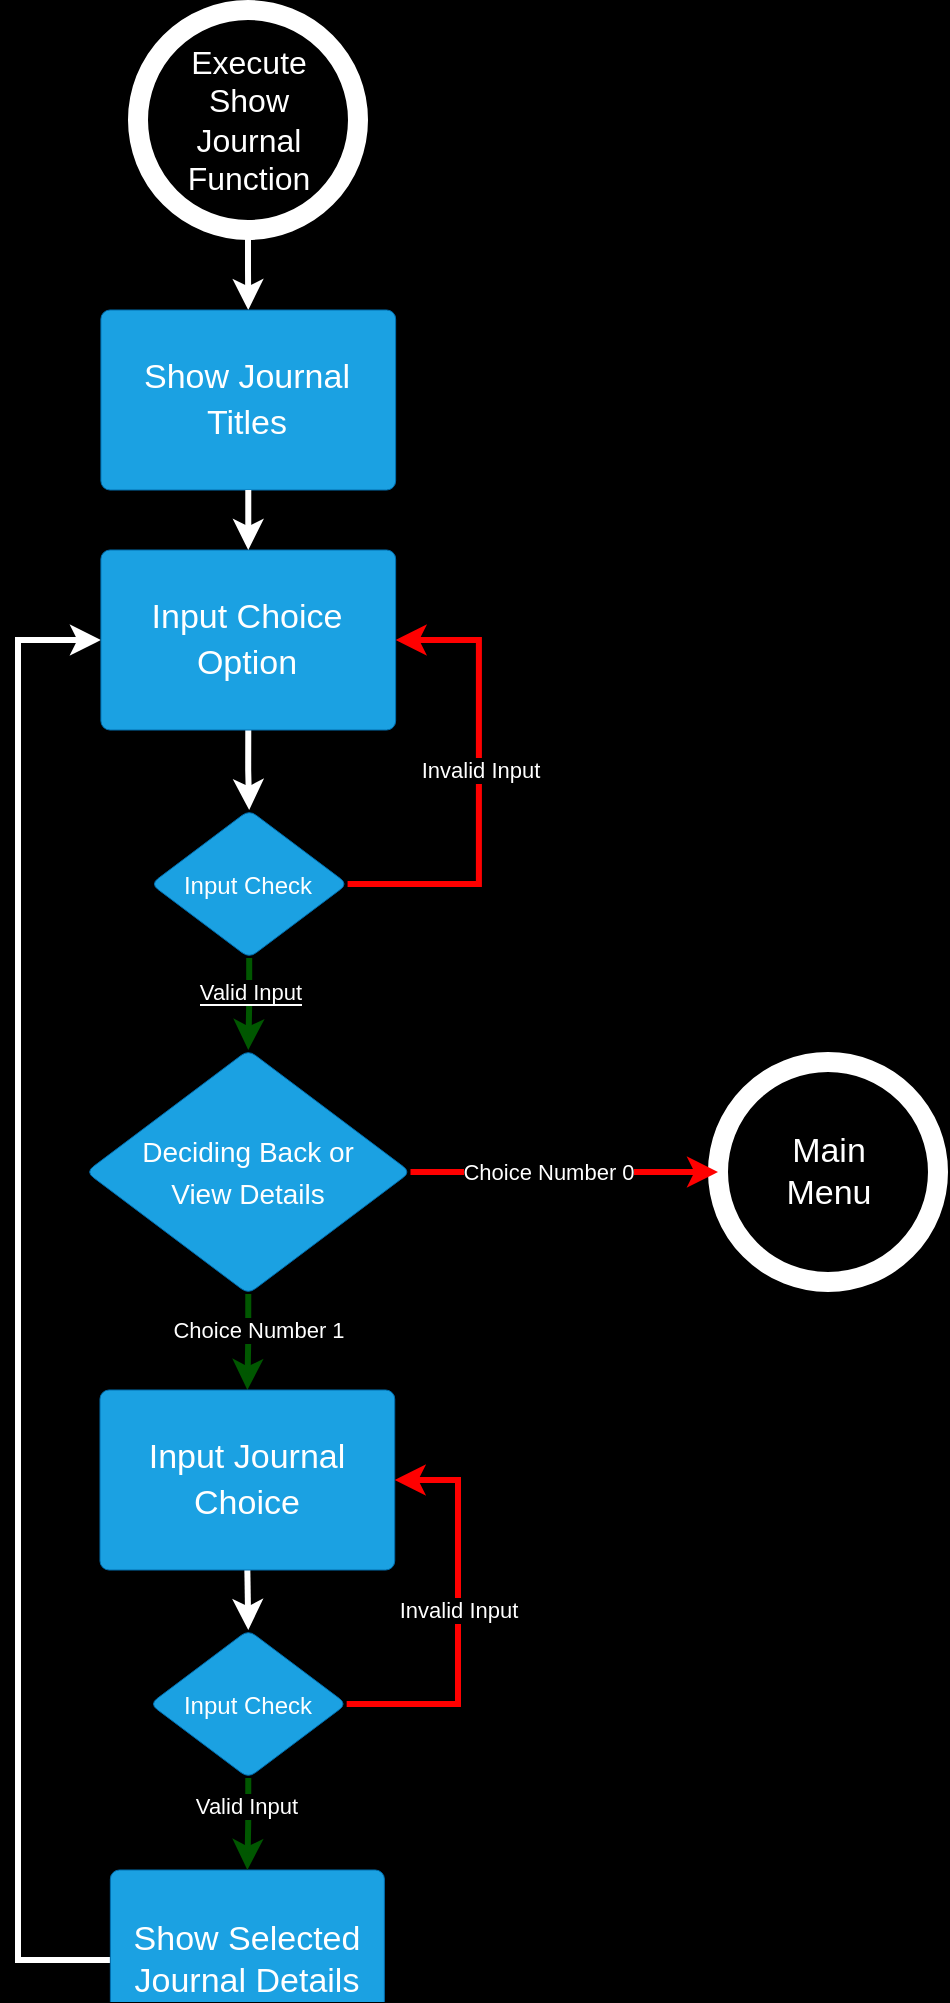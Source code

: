 <mxfile version="24.2.8" type="device">
  <diagram name="Page-1" id="WCAnSGV_UoAGxaOJ7xLK">
    <mxGraphModel dx="1050" dy="609" grid="1" gridSize="10" guides="1" tooltips="1" connect="1" arrows="1" fold="1" page="1" pageScale="1" pageWidth="850" pageHeight="1100" background="#000000" math="0" shadow="0">
      <root>
        <mxCell id="0" />
        <mxCell id="1" parent="0" />
        <mxCell id="1wmA76lb959CnuCcKSCz-21" style="edgeStyle=orthogonalEdgeStyle;rounded=0;orthogonalLoop=1;jettySize=auto;html=1;exitX=0.5;exitY=1;exitDx=0;exitDy=0;exitPerimeter=0;entryX=0.5;entryY=0;entryDx=0;entryDy=0;strokeColor=#FFFFFF;strokeWidth=3;" parent="1" source="1wmA76lb959CnuCcKSCz-1" target="1wmA76lb959CnuCcKSCz-4" edge="1">
          <mxGeometry relative="1" as="geometry" />
        </mxCell>
        <mxCell id="1wmA76lb959CnuCcKSCz-1" value="&lt;span style=&quot;color: rgb(255, 255, 255); font-size: 16px; text-wrap: wrap;&quot;&gt;Execute Show Journal Function&lt;/span&gt;" style="verticalLabelPosition=middle;verticalAlign=middle;html=1;shape=mxgraph.flowchart.on-page_reference;fillColor=none;strokeColor=#FFFFFF;strokeWidth=10;labelPosition=center;align=center;fontSize=16;" parent="1" vertex="1">
          <mxGeometry x="370" y="10" width="110" height="110" as="geometry" />
        </mxCell>
        <mxCell id="1wmA76lb959CnuCcKSCz-4" value="&lt;div style=&quot;display: flex; justify-content: center; text-align: center; align-items: baseline; line-height: 1.25; margin-top: -2px;&quot;&gt;&lt;font style=&quot;font-size: 18px;&quot;&gt;&lt;span style=&quot;font-size: 17px;&quot;&gt;Show Journal Titles&lt;/span&gt;&lt;br&gt;&lt;/font&gt;&lt;/div&gt;" style="html=1;overflow=block;blockSpacing=1;whiteSpace=wrap;fontSize=13;spacing=3.8;strokeColor=#006EAF;rounded=1;absoluteArcSize=1;arcSize=9;fillColor=#1ba1e2;strokeWidth=NaN;lucidId=r1av457.JjQZ;fontColor=#ffffff;" parent="1" vertex="1">
          <mxGeometry x="351.46" y="160" width="147.36" height="90" as="geometry" />
        </mxCell>
        <mxCell id="1wmA76lb959CnuCcKSCz-5" style="edgeStyle=orthogonalEdgeStyle;rounded=0;orthogonalLoop=1;jettySize=auto;html=1;exitX=0.5;exitY=1;exitDx=0;exitDy=0;strokeColor=#005700;strokeWidth=3;fillColor=#008a00;entryX=0.5;entryY=0;entryDx=0;entryDy=0;" parent="1" source="1wmA76lb959CnuCcKSCz-17" target="o2_yryx7lJQIHPHiSZJ5-12" edge="1">
          <mxGeometry relative="1" as="geometry">
            <mxPoint x="421.14" y="502.0" as="sourcePoint" />
            <mxPoint x="280" y="740" as="targetPoint" />
          </mxGeometry>
        </mxCell>
        <mxCell id="1wmA76lb959CnuCcKSCz-26" value="&lt;span style=&quot;&quot;&gt;Choice Number 1&lt;/span&gt;" style="edgeLabel;html=1;align=center;verticalAlign=middle;resizable=0;points=[];fontColor=#FFFFFF;labelBackgroundColor=#000000;" parent="1wmA76lb959CnuCcKSCz-5" vertex="1" connectable="0">
          <mxGeometry x="-0.28" y="-5" relative="1" as="geometry">
            <mxPoint x="10" as="offset" />
          </mxGeometry>
        </mxCell>
        <mxCell id="o2_yryx7lJQIHPHiSZJ5-20" style="edgeStyle=orthogonalEdgeStyle;rounded=0;orthogonalLoop=1;jettySize=auto;html=1;exitX=0;exitY=0.5;exitDx=0;exitDy=0;entryX=0;entryY=0.5;entryDx=0;entryDy=0;strokeColor=#FFFFFF;strokeWidth=3;" edge="1" parent="1" source="1wmA76lb959CnuCcKSCz-14" target="o2_yryx7lJQIHPHiSZJ5-3">
          <mxGeometry relative="1" as="geometry">
            <Array as="points">
              <mxPoint x="310" y="985" />
              <mxPoint x="310" y="325" />
            </Array>
          </mxGeometry>
        </mxCell>
        <mxCell id="1wmA76lb959CnuCcKSCz-14" value="Show Selected Journal Details" style="html=1;overflow=block;blockSpacing=1;whiteSpace=wrap;fontSize=17;spacing=3.8;strokeColor=#006EAF;rounded=1;absoluteArcSize=1;arcSize=9;fillColor=#1ba1e2;strokeWidth=NaN;lucidId=xdbvFR-ZrNtJ;fontColor=#ffffff;" parent="1" vertex="1">
          <mxGeometry x="356.18" y="940" width="137" height="90" as="geometry" />
        </mxCell>
        <mxCell id="1wmA76lb959CnuCcKSCz-15" style="edgeStyle=orthogonalEdgeStyle;rounded=0;orthogonalLoop=1;jettySize=auto;html=1;entryX=0.5;entryY=0;entryDx=0;entryDy=0;strokeColor=#FFFFFF;strokeWidth=3;exitX=0.5;exitY=1;exitDx=0;exitDy=0;" parent="1" source="o2_yryx7lJQIHPHiSZJ5-3" target="o2_yryx7lJQIHPHiSZJ5-1" edge="1">
          <mxGeometry relative="1" as="geometry">
            <mxPoint x="336.46" y="390" as="sourcePoint" />
          </mxGeometry>
        </mxCell>
        <mxCell id="o2_yryx7lJQIHPHiSZJ5-13" value="" style="edgeStyle=orthogonalEdgeStyle;rounded=0;orthogonalLoop=1;jettySize=auto;html=1;" edge="1" parent="1" source="1wmA76lb959CnuCcKSCz-17" target="o2_yryx7lJQIHPHiSZJ5-1">
          <mxGeometry relative="1" as="geometry" />
        </mxCell>
        <mxCell id="1wmA76lb959CnuCcKSCz-17" value="&lt;font style=&quot;font-size: 14px;&quot;&gt;Deciding Back or&lt;br&gt;View Details&lt;/font&gt;" style="html=1;overflow=block;blockSpacing=1;whiteSpace=wrap;rhombus;fontSize=16.7;fontColor=#ffffff;spacing=3.8;strokeColor=#006EAF;rounded=1;absoluteArcSize=1;arcSize=9;fillColor=#1ba1e2;strokeWidth=NaN;lucidId=x_avSaIK2IV_;" parent="1" vertex="1">
          <mxGeometry x="344.04" y="530" width="162.2" height="122" as="geometry" />
        </mxCell>
        <mxCell id="1wmA76lb959CnuCcKSCz-25" value="&lt;span style=&quot;color: rgb(255, 255, 255); font-size: 17px; text-wrap: wrap;&quot;&gt;Main Menu&lt;/span&gt;" style="verticalLabelPosition=middle;verticalAlign=middle;html=1;shape=mxgraph.flowchart.on-page_reference;fillColor=#000000;strokeColor=#FFFFFF;strokeWidth=10;labelPosition=center;align=center;" parent="1" vertex="1">
          <mxGeometry x="660" y="536" width="110" height="110" as="geometry" />
        </mxCell>
        <mxCell id="1wmA76lb959CnuCcKSCz-27" style="edgeStyle=orthogonalEdgeStyle;rounded=0;orthogonalLoop=1;jettySize=auto;html=1;exitX=1;exitY=0.5;exitDx=0;exitDy=0;entryX=0;entryY=0.5;entryDx=0;entryDy=0;entryPerimeter=0;strokeColor=#FF0000;strokeWidth=3;" parent="1" source="1wmA76lb959CnuCcKSCz-17" target="1wmA76lb959CnuCcKSCz-25" edge="1">
          <mxGeometry relative="1" as="geometry" />
        </mxCell>
        <mxCell id="1wmA76lb959CnuCcKSCz-28" value="&lt;span style=&quot;&quot;&gt;Choice Number 0&lt;/span&gt;" style="edgeLabel;html=1;align=center;verticalAlign=middle;resizable=0;points=[];fontColor=#FFFFFF;labelBackgroundColor=#000000;" parent="1wmA76lb959CnuCcKSCz-27" vertex="1" connectable="0">
          <mxGeometry x="-0.191" relative="1" as="geometry">
            <mxPoint x="7" as="offset" />
          </mxGeometry>
        </mxCell>
        <mxCell id="o2_yryx7lJQIHPHiSZJ5-4" style="edgeStyle=orthogonalEdgeStyle;rounded=0;orthogonalLoop=1;jettySize=auto;html=1;exitX=0.5;exitY=1;exitDx=0;exitDy=0;entryX=0.5;entryY=0;entryDx=0;entryDy=0;fillColor=#008a00;strokeColor=#005700;strokeWidth=3;" edge="1" parent="1" source="o2_yryx7lJQIHPHiSZJ5-1" target="1wmA76lb959CnuCcKSCz-17">
          <mxGeometry relative="1" as="geometry" />
        </mxCell>
        <mxCell id="o2_yryx7lJQIHPHiSZJ5-7" value="&lt;span style=&quot;color: rgb(255, 255, 255); background-color: rgb(0, 0, 0);&quot;&gt;Valid Input&lt;/span&gt;" style="edgeLabel;html=1;align=center;verticalAlign=middle;resizable=0;points=[];" vertex="1" connectable="0" parent="o2_yryx7lJQIHPHiSZJ5-4">
          <mxGeometry x="-0.344" y="2" relative="1" as="geometry">
            <mxPoint x="-2" y="1" as="offset" />
          </mxGeometry>
        </mxCell>
        <mxCell id="o2_yryx7lJQIHPHiSZJ5-5" style="edgeStyle=orthogonalEdgeStyle;rounded=0;orthogonalLoop=1;jettySize=auto;html=1;exitX=1;exitY=0.5;exitDx=0;exitDy=0;entryX=1;entryY=0.5;entryDx=0;entryDy=0;strokeColor=#FF0000;strokeWidth=3;" edge="1" parent="1" source="o2_yryx7lJQIHPHiSZJ5-1" target="o2_yryx7lJQIHPHiSZJ5-3">
          <mxGeometry relative="1" as="geometry">
            <Array as="points">
              <mxPoint x="540.46" y="447" />
              <mxPoint x="540.46" y="325" />
            </Array>
          </mxGeometry>
        </mxCell>
        <mxCell id="o2_yryx7lJQIHPHiSZJ5-6" value="Invalid Input" style="edgeLabel;html=1;align=center;verticalAlign=middle;resizable=0;points=[];fontColor=#FFFFFF;labelBackgroundColor=#000000;" vertex="1" connectable="0" parent="o2_yryx7lJQIHPHiSZJ5-5">
          <mxGeometry x="0.073" relative="1" as="geometry">
            <mxPoint as="offset" />
          </mxGeometry>
        </mxCell>
        <mxCell id="o2_yryx7lJQIHPHiSZJ5-1" value="&lt;font style=&quot;font-size: 12px;&quot;&gt;Input Check&lt;/font&gt;" style="html=1;overflow=block;blockSpacing=1;whiteSpace=wrap;rhombus;fontSize=16.7;fontColor=#ffffff;spacing=3.8;strokeColor=#006EAF;rounded=1;absoluteArcSize=1;arcSize=9;fillColor=#1ba1e2;strokeWidth=NaN;lucidId=x_avSaIK2IV_;" vertex="1" parent="1">
          <mxGeometry x="376.41" y="410" width="98.38" height="74" as="geometry" />
        </mxCell>
        <mxCell id="o2_yryx7lJQIHPHiSZJ5-3" value="&lt;div style=&quot;display: flex; justify-content: center; text-align: center; align-items: baseline; line-height: 1.25; margin-top: -2px;&quot;&gt;&lt;font style=&quot;font-size: 18px;&quot;&gt;&lt;span style=&quot;font-size: 17px;&quot;&gt;Input Choice Option&lt;/span&gt;&lt;br&gt;&lt;/font&gt;&lt;/div&gt;" style="html=1;overflow=block;blockSpacing=1;whiteSpace=wrap;fontSize=13;spacing=3.8;strokeColor=#006EAF;rounded=1;absoluteArcSize=1;arcSize=9;fillColor=#1ba1e2;strokeWidth=NaN;lucidId=r1av457.JjQZ;fontColor=#ffffff;" vertex="1" parent="1">
          <mxGeometry x="351.46" y="280" width="147.36" height="90" as="geometry" />
        </mxCell>
        <mxCell id="o2_yryx7lJQIHPHiSZJ5-10" style="edgeStyle=orthogonalEdgeStyle;rounded=0;orthogonalLoop=1;jettySize=auto;html=1;exitX=0.5;exitY=1;exitDx=0;exitDy=0;entryX=0.5;entryY=0;entryDx=0;entryDy=0;strokeColor=#FFFFFF;strokeWidth=3;" edge="1" parent="1" source="1wmA76lb959CnuCcKSCz-4" target="o2_yryx7lJQIHPHiSZJ5-3">
          <mxGeometry relative="1" as="geometry">
            <mxPoint x="425.14" y="380" as="sourcePoint" />
          </mxGeometry>
        </mxCell>
        <mxCell id="o2_yryx7lJQIHPHiSZJ5-15" style="edgeStyle=orthogonalEdgeStyle;rounded=0;orthogonalLoop=1;jettySize=auto;html=1;exitX=0.5;exitY=1;exitDx=0;exitDy=0;entryX=0.5;entryY=0;entryDx=0;entryDy=0;strokeColor=#FFFFFF;strokeWidth=3;" edge="1" parent="1" source="o2_yryx7lJQIHPHiSZJ5-12" target="o2_yryx7lJQIHPHiSZJ5-14">
          <mxGeometry relative="1" as="geometry" />
        </mxCell>
        <mxCell id="o2_yryx7lJQIHPHiSZJ5-12" value="&lt;div style=&quot;display: flex; justify-content: center; text-align: center; align-items: baseline; line-height: 1.25; margin-top: -2px;&quot;&gt;&lt;font style=&quot;font-size: 18px;&quot;&gt;&lt;span style=&quot;font-size: 17px;&quot;&gt;Input Journal Choice&lt;/span&gt;&lt;br&gt;&lt;/font&gt;&lt;/div&gt;" style="html=1;overflow=block;blockSpacing=1;whiteSpace=wrap;fontSize=13;spacing=3.8;strokeColor=#006EAF;rounded=1;absoluteArcSize=1;arcSize=9;fillColor=#1ba1e2;strokeWidth=NaN;lucidId=r1av457.JjQZ;fontColor=#ffffff;" vertex="1" parent="1">
          <mxGeometry x="351" y="700" width="147.36" height="90" as="geometry" />
        </mxCell>
        <mxCell id="o2_yryx7lJQIHPHiSZJ5-16" style="edgeStyle=orthogonalEdgeStyle;rounded=0;orthogonalLoop=1;jettySize=auto;html=1;exitX=1;exitY=0.5;exitDx=0;exitDy=0;entryX=1;entryY=0.5;entryDx=0;entryDy=0;strokeColor=#FF0000;strokeWidth=3;" edge="1" parent="1" source="o2_yryx7lJQIHPHiSZJ5-14" target="o2_yryx7lJQIHPHiSZJ5-12">
          <mxGeometry relative="1" as="geometry">
            <Array as="points">
              <mxPoint x="530" y="857" />
              <mxPoint x="530" y="745" />
            </Array>
          </mxGeometry>
        </mxCell>
        <mxCell id="o2_yryx7lJQIHPHiSZJ5-17" value="Invalid Input" style="edgeLabel;html=1;align=center;verticalAlign=middle;resizable=0;points=[];fontColor=#FFFFFF;labelBackgroundColor=#000000;" vertex="1" connectable="0" parent="o2_yryx7lJQIHPHiSZJ5-16">
          <mxGeometry x="0.153" relative="1" as="geometry">
            <mxPoint y="12" as="offset" />
          </mxGeometry>
        </mxCell>
        <mxCell id="o2_yryx7lJQIHPHiSZJ5-18" style="edgeStyle=orthogonalEdgeStyle;rounded=0;orthogonalLoop=1;jettySize=auto;html=1;exitX=0.5;exitY=1;exitDx=0;exitDy=0;entryX=0.5;entryY=0;entryDx=0;entryDy=0;fillColor=#008a00;strokeColor=#005700;strokeWidth=3;" edge="1" parent="1" source="o2_yryx7lJQIHPHiSZJ5-14" target="1wmA76lb959CnuCcKSCz-14">
          <mxGeometry relative="1" as="geometry">
            <mxPoint x="424.68" y="940" as="targetPoint" />
          </mxGeometry>
        </mxCell>
        <mxCell id="o2_yryx7lJQIHPHiSZJ5-19" value="Valid Input" style="edgeLabel;html=1;align=center;verticalAlign=middle;resizable=0;points=[];fontColor=#FFFFFF;labelBackgroundColor=#000000;" vertex="1" connectable="0" parent="o2_yryx7lJQIHPHiSZJ5-18">
          <mxGeometry x="-0.405" y="-1" relative="1" as="geometry">
            <mxPoint as="offset" />
          </mxGeometry>
        </mxCell>
        <mxCell id="o2_yryx7lJQIHPHiSZJ5-14" value="&lt;font style=&quot;font-size: 12px;&quot;&gt;Input Check&lt;/font&gt;" style="html=1;overflow=block;blockSpacing=1;whiteSpace=wrap;rhombus;fontSize=16.7;fontColor=#ffffff;spacing=3.8;strokeColor=#006EAF;rounded=1;absoluteArcSize=1;arcSize=9;fillColor=#1ba1e2;strokeWidth=NaN;lucidId=x_avSaIK2IV_;" vertex="1" parent="1">
          <mxGeometry x="375.95" y="820" width="98.38" height="74" as="geometry" />
        </mxCell>
      </root>
    </mxGraphModel>
  </diagram>
</mxfile>
